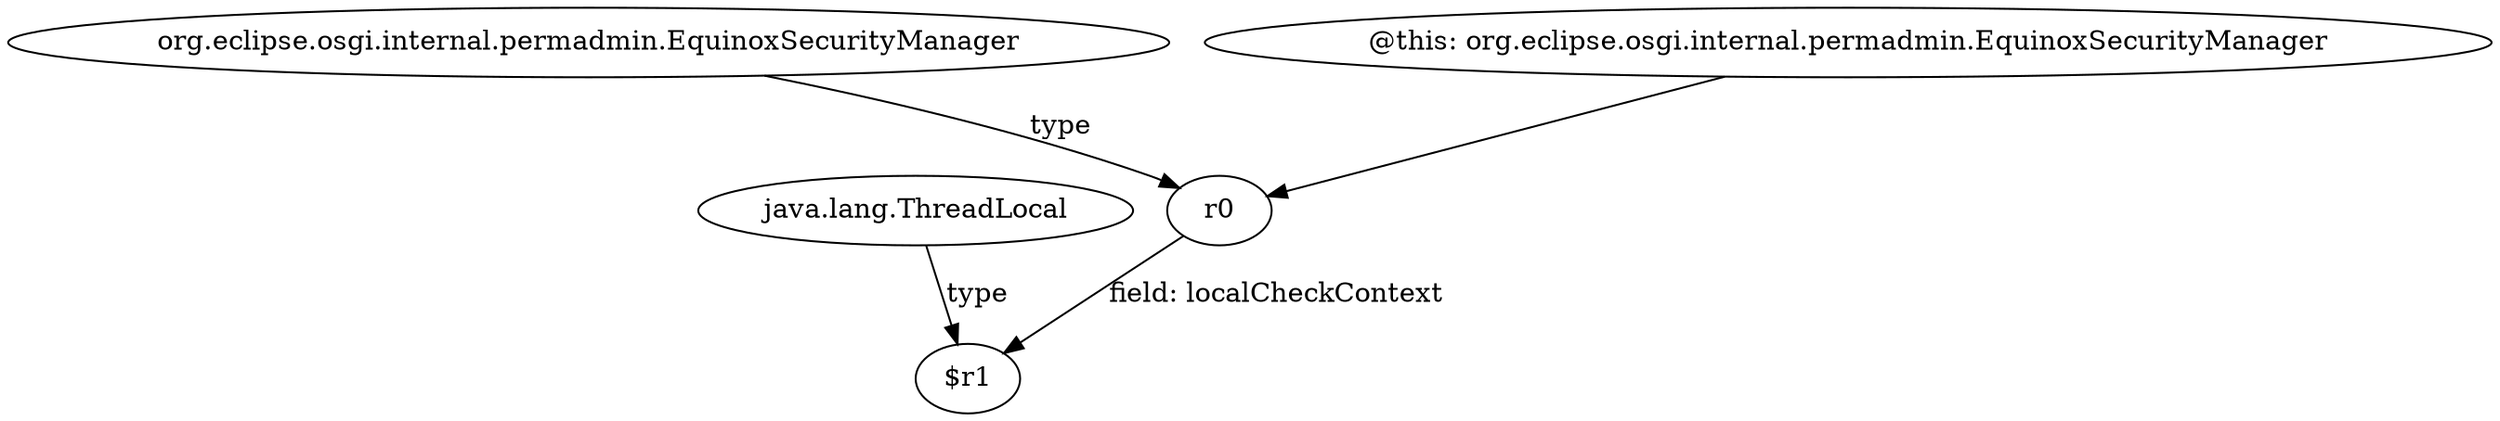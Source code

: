 digraph g {
0[label="r0"]
1[label="$r1"]
0->1[label="field: localCheckContext"]
2[label="org.eclipse.osgi.internal.permadmin.EquinoxSecurityManager"]
2->0[label="type"]
3[label="@this: org.eclipse.osgi.internal.permadmin.EquinoxSecurityManager"]
3->0[label=""]
4[label="java.lang.ThreadLocal"]
4->1[label="type"]
}